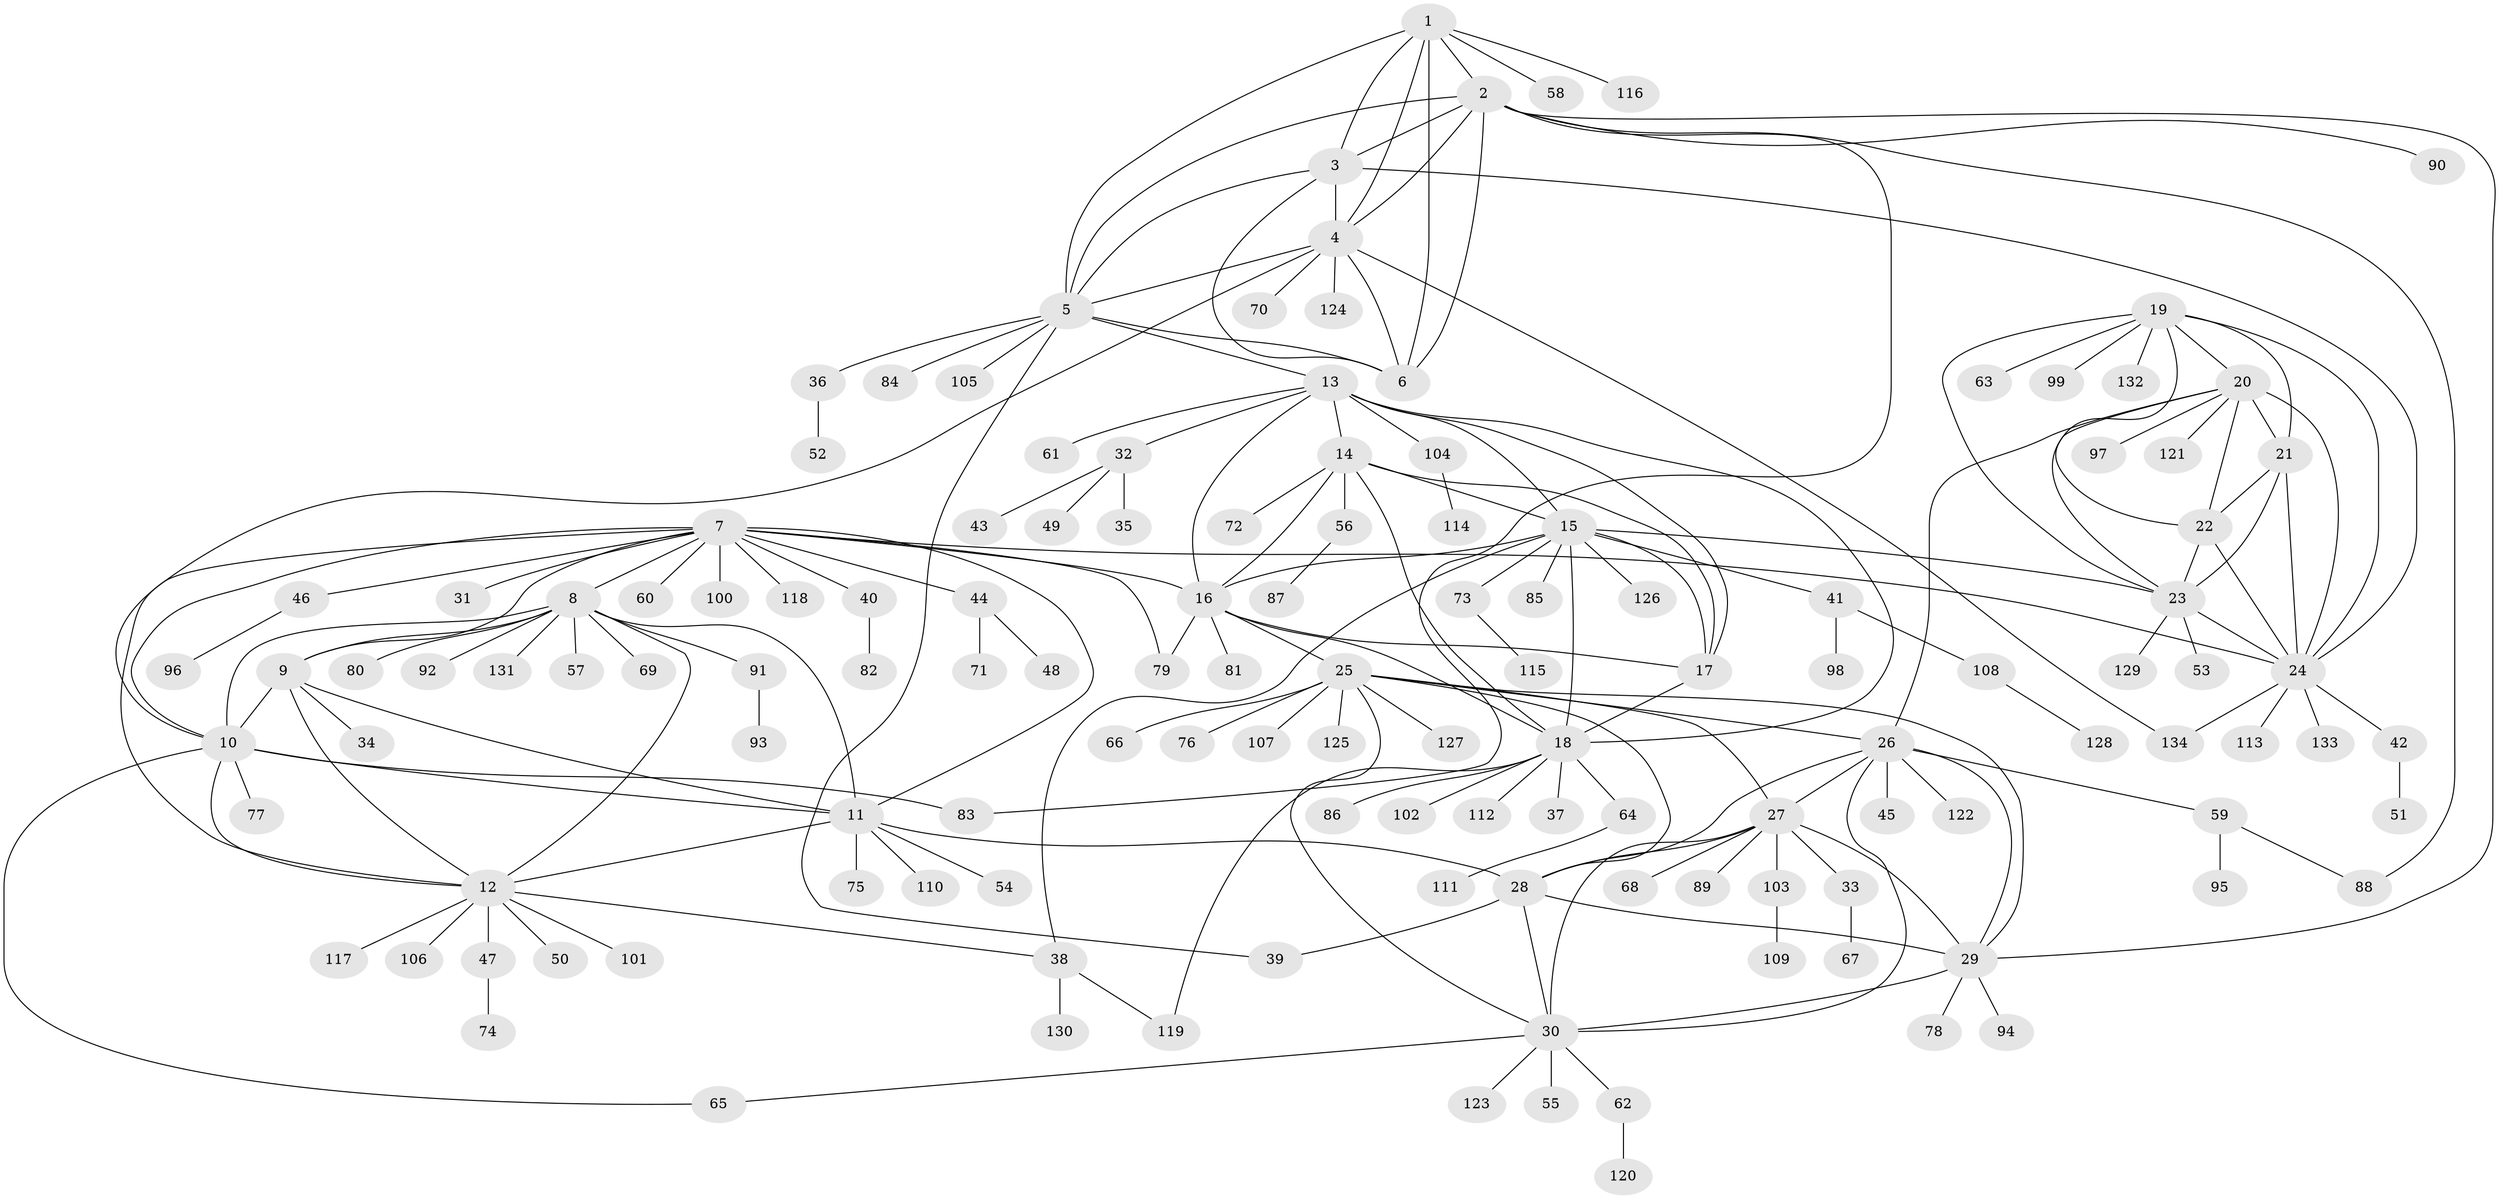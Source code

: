 // Generated by graph-tools (version 1.1) at 2025/26/03/09/25 03:26:40]
// undirected, 134 vertices, 197 edges
graph export_dot {
graph [start="1"]
  node [color=gray90,style=filled];
  1;
  2;
  3;
  4;
  5;
  6;
  7;
  8;
  9;
  10;
  11;
  12;
  13;
  14;
  15;
  16;
  17;
  18;
  19;
  20;
  21;
  22;
  23;
  24;
  25;
  26;
  27;
  28;
  29;
  30;
  31;
  32;
  33;
  34;
  35;
  36;
  37;
  38;
  39;
  40;
  41;
  42;
  43;
  44;
  45;
  46;
  47;
  48;
  49;
  50;
  51;
  52;
  53;
  54;
  55;
  56;
  57;
  58;
  59;
  60;
  61;
  62;
  63;
  64;
  65;
  66;
  67;
  68;
  69;
  70;
  71;
  72;
  73;
  74;
  75;
  76;
  77;
  78;
  79;
  80;
  81;
  82;
  83;
  84;
  85;
  86;
  87;
  88;
  89;
  90;
  91;
  92;
  93;
  94;
  95;
  96;
  97;
  98;
  99;
  100;
  101;
  102;
  103;
  104;
  105;
  106;
  107;
  108;
  109;
  110;
  111;
  112;
  113;
  114;
  115;
  116;
  117;
  118;
  119;
  120;
  121;
  122;
  123;
  124;
  125;
  126;
  127;
  128;
  129;
  130;
  131;
  132;
  133;
  134;
  1 -- 2;
  1 -- 3;
  1 -- 4;
  1 -- 5;
  1 -- 6;
  1 -- 58;
  1 -- 116;
  2 -- 3;
  2 -- 4;
  2 -- 5;
  2 -- 6;
  2 -- 29;
  2 -- 83;
  2 -- 88;
  2 -- 90;
  3 -- 4;
  3 -- 5;
  3 -- 6;
  3 -- 24;
  4 -- 5;
  4 -- 6;
  4 -- 10;
  4 -- 70;
  4 -- 124;
  4 -- 134;
  5 -- 6;
  5 -- 13;
  5 -- 36;
  5 -- 39;
  5 -- 84;
  5 -- 105;
  7 -- 8;
  7 -- 9;
  7 -- 10;
  7 -- 11;
  7 -- 12;
  7 -- 16;
  7 -- 24;
  7 -- 31;
  7 -- 40;
  7 -- 44;
  7 -- 46;
  7 -- 60;
  7 -- 79;
  7 -- 100;
  7 -- 118;
  8 -- 9;
  8 -- 10;
  8 -- 11;
  8 -- 12;
  8 -- 57;
  8 -- 69;
  8 -- 80;
  8 -- 91;
  8 -- 92;
  8 -- 131;
  9 -- 10;
  9 -- 11;
  9 -- 12;
  9 -- 34;
  10 -- 11;
  10 -- 12;
  10 -- 65;
  10 -- 77;
  10 -- 83;
  11 -- 12;
  11 -- 28;
  11 -- 54;
  11 -- 75;
  11 -- 110;
  12 -- 38;
  12 -- 47;
  12 -- 50;
  12 -- 101;
  12 -- 106;
  12 -- 117;
  13 -- 14;
  13 -- 15;
  13 -- 16;
  13 -- 17;
  13 -- 18;
  13 -- 32;
  13 -- 61;
  13 -- 104;
  14 -- 15;
  14 -- 16;
  14 -- 17;
  14 -- 18;
  14 -- 56;
  14 -- 72;
  15 -- 16;
  15 -- 17;
  15 -- 18;
  15 -- 23;
  15 -- 38;
  15 -- 41;
  15 -- 73;
  15 -- 85;
  15 -- 126;
  16 -- 17;
  16 -- 18;
  16 -- 25;
  16 -- 79;
  16 -- 81;
  17 -- 18;
  18 -- 37;
  18 -- 64;
  18 -- 86;
  18 -- 102;
  18 -- 112;
  18 -- 119;
  19 -- 20;
  19 -- 21;
  19 -- 22;
  19 -- 23;
  19 -- 24;
  19 -- 63;
  19 -- 99;
  19 -- 132;
  20 -- 21;
  20 -- 22;
  20 -- 23;
  20 -- 24;
  20 -- 26;
  20 -- 97;
  20 -- 121;
  21 -- 22;
  21 -- 23;
  21 -- 24;
  22 -- 23;
  22 -- 24;
  23 -- 24;
  23 -- 53;
  23 -- 129;
  24 -- 42;
  24 -- 113;
  24 -- 133;
  24 -- 134;
  25 -- 26;
  25 -- 27;
  25 -- 28;
  25 -- 29;
  25 -- 30;
  25 -- 66;
  25 -- 76;
  25 -- 107;
  25 -- 125;
  25 -- 127;
  26 -- 27;
  26 -- 28;
  26 -- 29;
  26 -- 30;
  26 -- 45;
  26 -- 59;
  26 -- 122;
  27 -- 28;
  27 -- 29;
  27 -- 30;
  27 -- 33;
  27 -- 68;
  27 -- 89;
  27 -- 103;
  28 -- 29;
  28 -- 30;
  28 -- 39;
  29 -- 30;
  29 -- 78;
  29 -- 94;
  30 -- 55;
  30 -- 62;
  30 -- 65;
  30 -- 123;
  32 -- 35;
  32 -- 43;
  32 -- 49;
  33 -- 67;
  36 -- 52;
  38 -- 119;
  38 -- 130;
  40 -- 82;
  41 -- 98;
  41 -- 108;
  42 -- 51;
  44 -- 48;
  44 -- 71;
  46 -- 96;
  47 -- 74;
  56 -- 87;
  59 -- 88;
  59 -- 95;
  62 -- 120;
  64 -- 111;
  73 -- 115;
  91 -- 93;
  103 -- 109;
  104 -- 114;
  108 -- 128;
}
